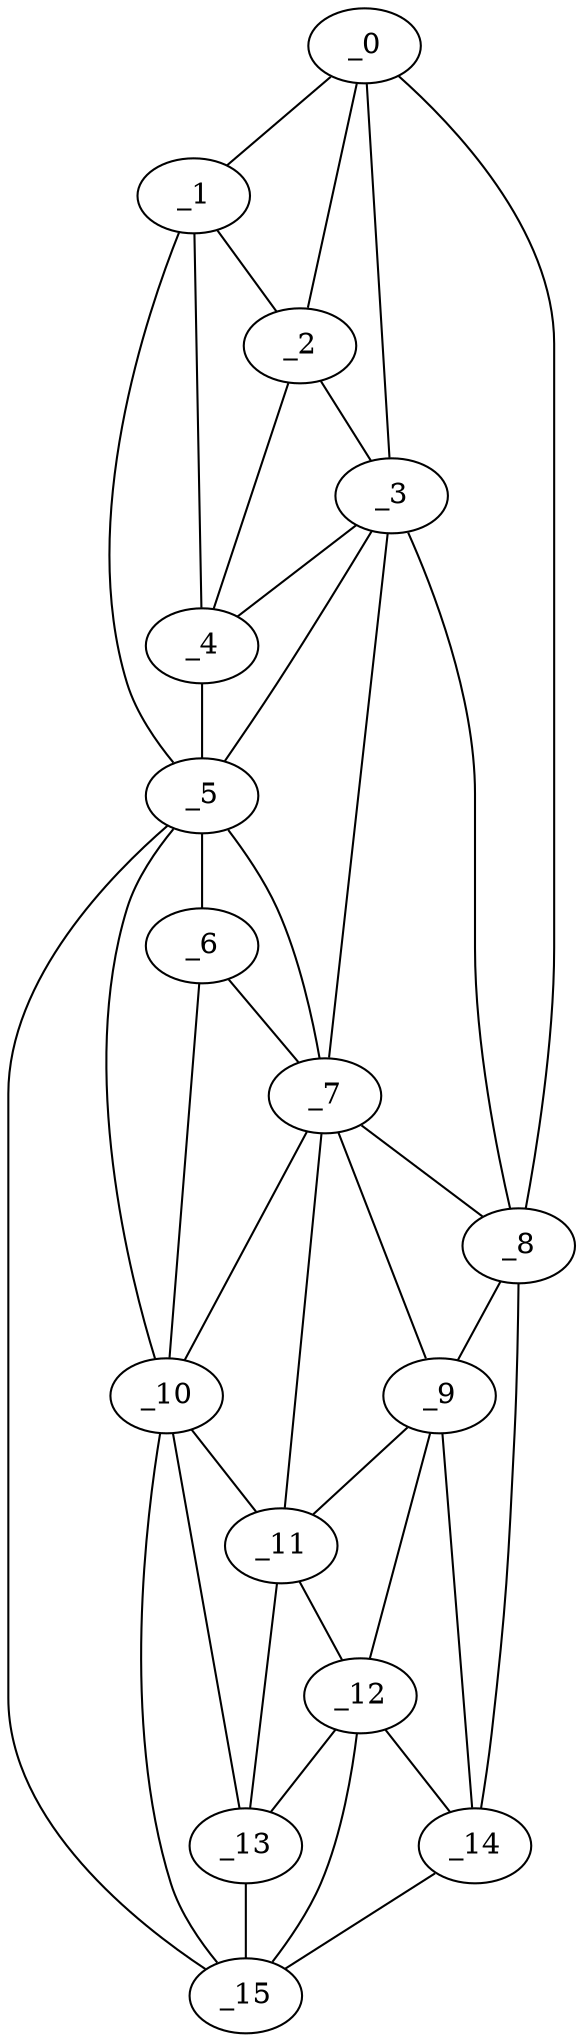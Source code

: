 graph "obj100__45.gxl" {
	_0	 [x=23,
		y=55];
	_1	 [x=30,
		y=46];
	_0 -- _1	 [valence=1];
	_2	 [x=38,
		y=47];
	_0 -- _2	 [valence=2];
	_3	 [x=51,
		y=58];
	_0 -- _3	 [valence=1];
	_8	 [x=90,
		y=92];
	_0 -- _8	 [valence=1];
	_1 -- _2	 [valence=1];
	_4	 [x=52,
		y=46];
	_1 -- _4	 [valence=2];
	_5	 [x=81,
		y=41];
	_1 -- _5	 [valence=1];
	_2 -- _3	 [valence=1];
	_2 -- _4	 [valence=2];
	_3 -- _4	 [valence=2];
	_3 -- _5	 [valence=2];
	_7	 [x=90,
		y=58];
	_3 -- _7	 [valence=2];
	_3 -- _8	 [valence=2];
	_4 -- _5	 [valence=2];
	_6	 [x=87,
		y=43];
	_5 -- _6	 [valence=1];
	_5 -- _7	 [valence=1];
	_10	 [x=101,
		y=45];
	_5 -- _10	 [valence=1];
	_15	 [x=124,
		y=44];
	_5 -- _15	 [valence=1];
	_6 -- _7	 [valence=2];
	_6 -- _10	 [valence=2];
	_7 -- _8	 [valence=1];
	_9	 [x=99,
		y=65];
	_7 -- _9	 [valence=2];
	_7 -- _10	 [valence=1];
	_11	 [x=101,
		y=60];
	_7 -- _11	 [valence=2];
	_8 -- _9	 [valence=2];
	_14	 [x=120,
		y=81];
	_8 -- _14	 [valence=1];
	_9 -- _11	 [valence=1];
	_12	 [x=113,
		y=60];
	_9 -- _12	 [valence=2];
	_9 -- _14	 [valence=2];
	_10 -- _11	 [valence=2];
	_13	 [x=114,
		y=55];
	_10 -- _13	 [valence=1];
	_10 -- _15	 [valence=1];
	_11 -- _12	 [valence=2];
	_11 -- _13	 [valence=2];
	_12 -- _13	 [valence=1];
	_12 -- _14	 [valence=1];
	_12 -- _15	 [valence=1];
	_13 -- _15	 [valence=2];
	_14 -- _15	 [valence=1];
}
